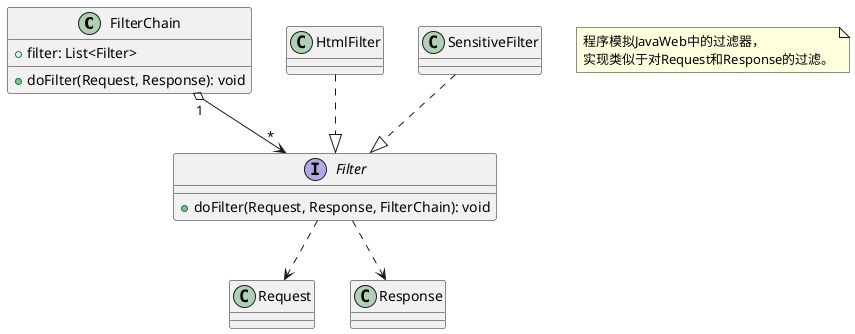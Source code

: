 @startuml

class FilterChain {
+filter: List<Filter>
+doFilter(Request, Response): void
}

interface Filter {

+doFilter(Request, Response, FilterChain): void
}

class Request

class Response

class HtmlFilter

class SensitiveFilter

FilterChain "1" o--> "*" Filter

Filter ..> Request

Filter ..> Response

HtmlFilter ..|> Filter

SensitiveFilter ..|> Filter

note as 注释
程序模拟JavaWeb中的过滤器，
实现类似于对Request和Response的过滤。
end note
@enduml